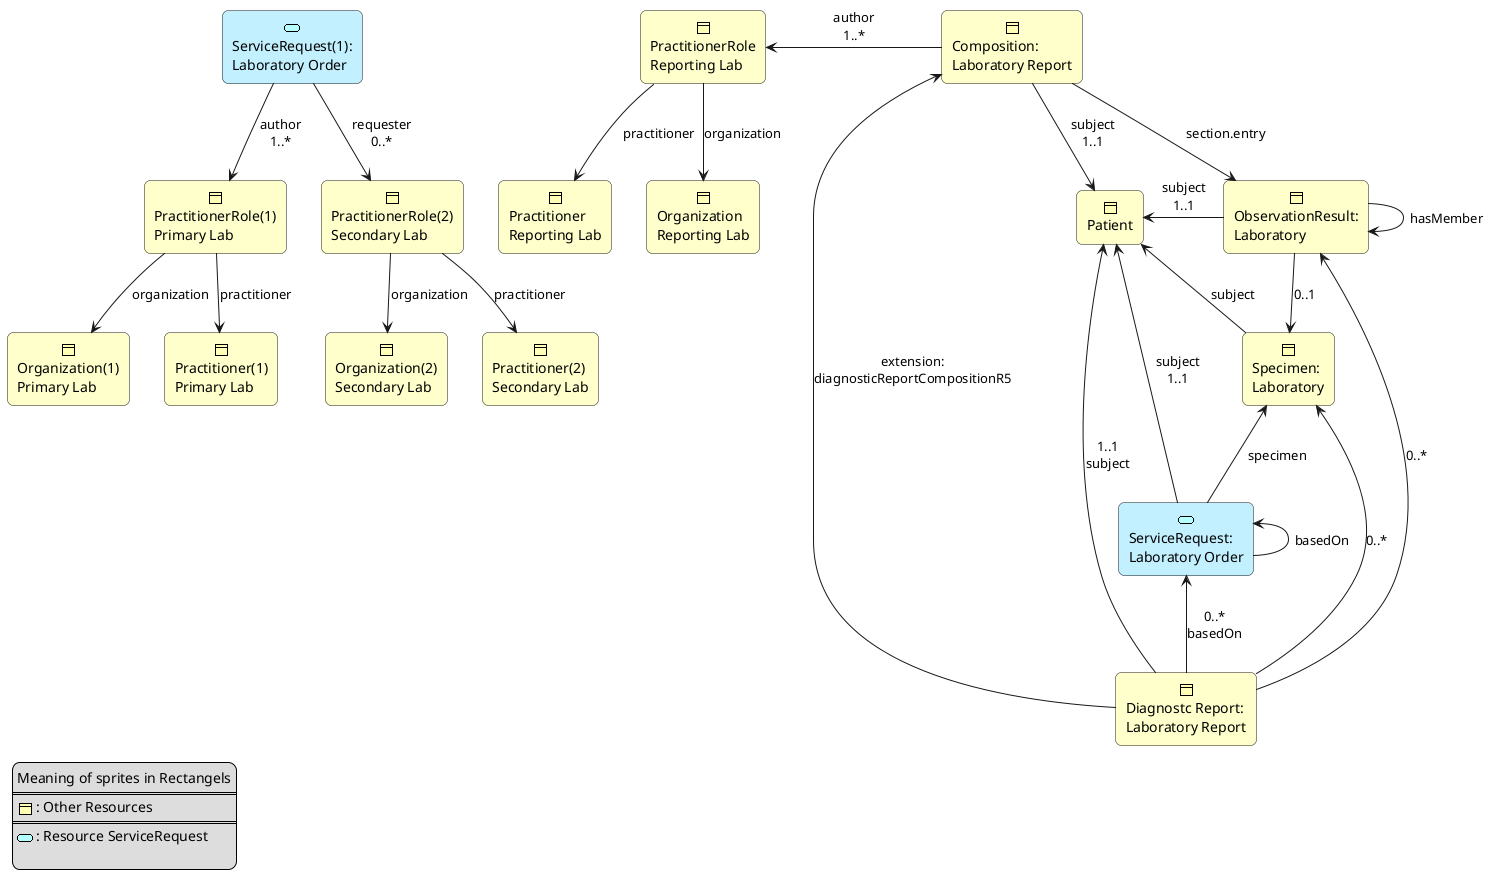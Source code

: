 @startuml Resource Overview
skinparam rectangle<<resource>> {
	roundCorner 12
}
sprite $bProcess jar:archimate/business-object
sprite $aService jar:archimate/application-service

rectangle "ServiceRequest(1):\nLaboratory Order" as SR1 <<$aService>><<resource>> #Application
rectangle "PractitionerRole(1)\nPrimary Lab"  as PR1 <<$bProcess>><<resource>> #Business
rectangle "Organization(1)\nPrimary Lab"  as O1 <<$bProcess>><<resource>> #Business
rectangle "Practitioner(1)\nPrimary Lab"  as P1 <<$bProcess>><<resource>> #Business

rectangle "PractitionerRole(2)\nSecondary Lab"  as PR2 <<$bProcess>><<resource>> #Business
rectangle "Organization(2)\nSecondary Lab"  as O2 <<$bProcess>><<resource>> #Business
rectangle "Practitioner(2)\nSecondary Lab"  as P2 <<$bProcess>><<resource>> #Business

rectangle "PractitionerRole\nReporting Lab"  as PR <<$bProcess>><<resource>> #Business
rectangle "Organization\nReporting Lab"  as O <<$bProcess>><<resource>> #Business
rectangle "Practitioner\nReporting Lab"  as P <<$bProcess>><<resource>> #Business
rectangle "Composition:\nLaboratory Report"  as C <<$bProcess>><<resource>> #Business
rectangle "Patient" as PAT <<$bProcess>><<resource>> #Business
rectangle "ObservationResult:\nLaboratory" as OR <<$bProcess>><<resource>> #Business
rectangle "Specimen:\nLaboratory" as SP <<$bProcess>><<resource>> #Business
rectangle "Diagnostc Report:\nLaboratory Report" as DR <<$bProcess>><<resource>> #Business
rectangle "ServiceRequest:\nLaboratory Order" as SR <<$aService>><<resource>> #Application

DR -right-> SP : 0..*
DR -down-> C : extension:\ndiagnosticReportCompositionR5
DR -up-> SR : 0..*\nbasedOn
DR -up-> OR : 0..*
DR -left-> PAT : 1..1\nsubject

OR <-up- C : section.entry
OR -right-> OR : hasMember
OR -down-> SP : 0..1

SR <-right- SR : basedOn
SR -up-> SP : specimen

PAT <-up- C : subject\n1..1
PAT <-down- SR : subject\n1..1
PAT <-right- OR : subject\n1..1
PAT <-right- SP : subject

C -left-> PR : author\n1..*
PR -down-> O : organization
PR -down-> P : practitioner

PR1 <-up- SR1 : author\n1..*
PR1 -down-> O1 : organization
PR1 -down-> P1 : practitioner

PR2 <-up- SR1 : requester\n0..*
PR2 -down-> O2 : organization
PR2 -down-> P2 : practitioner


legend left
Meaning of sprites in Rectangels
====
<$bProcess> : Other Resources
====
<$aService> : Resource ServiceRequest

endlegend
@enduml
